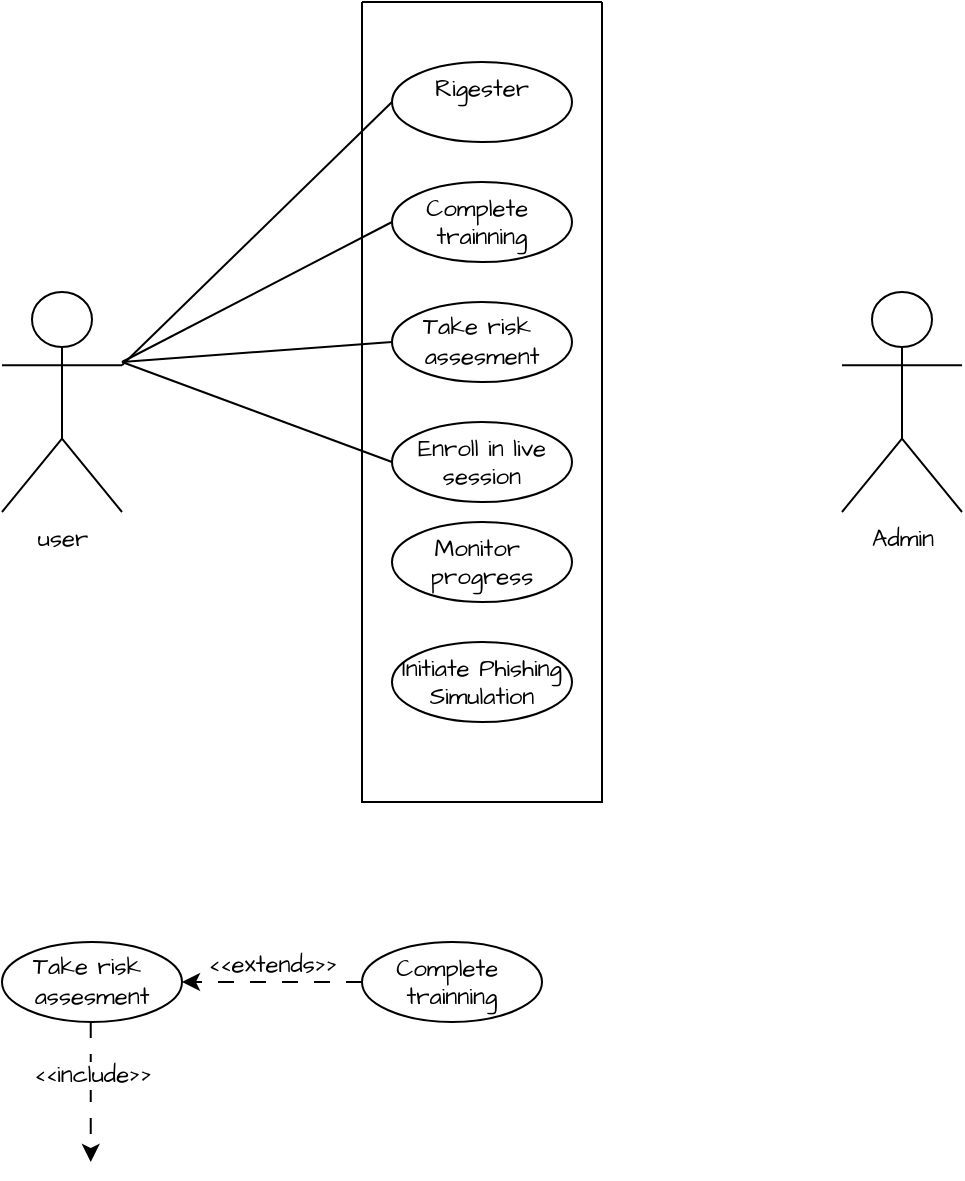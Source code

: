 <mxfile version="27.0.5">
  <diagram name="Page-1" id="uJlpT8qUm9MmapB5rZoZ">
    <mxGraphModel dx="81" dy="157" grid="1" gridSize="10" guides="1" tooltips="1" connect="1" arrows="1" fold="1" page="1" pageScale="1" pageWidth="850" pageHeight="1100" math="0" shadow="0">
      <root>
        <mxCell id="0" />
        <mxCell id="1" parent="0" />
        <mxCell id="1u8-9aTz-8cbJRuWbw3a-1" value="user" style="shape=umlActor;verticalLabelPosition=bottom;verticalAlign=top;html=1;outlineConnect=0;hachureGap=4;fontFamily=Architects Daughter;fontSource=https%3A%2F%2Ffonts.googleapis.com%2Fcss%3Ffamily%3DArchitects%2BDaughter;" vertex="1" parent="1">
          <mxGeometry x="260" y="265" width="60" height="110" as="geometry" />
        </mxCell>
        <mxCell id="1u8-9aTz-8cbJRuWbw3a-5" value="Admin" style="shape=umlActor;verticalLabelPosition=bottom;verticalAlign=top;html=1;outlineConnect=0;hachureGap=4;fontFamily=Architects Daughter;fontSource=https%3A%2F%2Ffonts.googleapis.com%2Fcss%3Ffamily%3DArchitects%2BDaughter;" vertex="1" parent="1">
          <mxGeometry x="680" y="265" width="60" height="110" as="geometry" />
        </mxCell>
        <mxCell id="1u8-9aTz-8cbJRuWbw3a-9" value="" style="swimlane;startSize=0;hachureGap=4;strokeColor=default;align=center;verticalAlign=top;fontFamily=Architects Daughter;fontSource=https%3A%2F%2Ffonts.googleapis.com%2Fcss%3Ffamily%3DArchitects%2BDaughter;fontSize=12;fontColor=default;fillColor=default;" vertex="1" parent="1">
          <mxGeometry x="440" y="120" width="120" height="400" as="geometry" />
        </mxCell>
        <mxCell id="1u8-9aTz-8cbJRuWbw3a-10" value="Rigester" style="ellipse;whiteSpace=wrap;html=1;hachureGap=4;strokeColor=default;align=center;verticalAlign=top;fontFamily=Architects Daughter;fontSource=https%3A%2F%2Ffonts.googleapis.com%2Fcss%3Ffamily%3DArchitects%2BDaughter;fontSize=12;fontColor=default;fillColor=default;" vertex="1" parent="1u8-9aTz-8cbJRuWbw3a-9">
          <mxGeometry x="15" y="30" width="90" height="40" as="geometry" />
        </mxCell>
        <mxCell id="1u8-9aTz-8cbJRuWbw3a-11" value="Complete&amp;nbsp;&lt;div&gt;trainning&lt;/div&gt;" style="ellipse;whiteSpace=wrap;html=1;hachureGap=4;strokeColor=default;align=center;verticalAlign=top;fontFamily=Architects Daughter;fontSource=https%3A%2F%2Ffonts.googleapis.com%2Fcss%3Ffamily%3DArchitects%2BDaughter;fontSize=12;fontColor=default;fillColor=default;" vertex="1" parent="1u8-9aTz-8cbJRuWbw3a-9">
          <mxGeometry x="15" y="90" width="90" height="40" as="geometry" />
        </mxCell>
        <mxCell id="1u8-9aTz-8cbJRuWbw3a-12" value="Take risk&amp;nbsp;&lt;div&gt;assesment&lt;/div&gt;" style="ellipse;html=1;hachureGap=4;strokeColor=default;align=center;verticalAlign=middle;fontFamily=Architects Daughter;fontSource=https%3A%2F%2Ffonts.googleapis.com%2Fcss%3Ffamily%3DArchitects%2BDaughter;fontSize=12;fontColor=default;fillColor=default;whiteSpace=wrap;spacing=1;" vertex="1" parent="1u8-9aTz-8cbJRuWbw3a-9">
          <mxGeometry x="15" y="150" width="90" height="40" as="geometry" />
        </mxCell>
        <mxCell id="1u8-9aTz-8cbJRuWbw3a-15" value="Monitor&amp;nbsp;&lt;div&gt;progress&lt;/div&gt;" style="ellipse;whiteSpace=wrap;html=1;hachureGap=4;strokeColor=default;align=center;verticalAlign=top;fontFamily=Architects Daughter;fontSource=https%3A%2F%2Ffonts.googleapis.com%2Fcss%3Ffamily%3DArchitects%2BDaughter;fontSize=12;fontColor=default;fillColor=default;" vertex="1" parent="1u8-9aTz-8cbJRuWbw3a-9">
          <mxGeometry x="15" y="260" width="90" height="40" as="geometry" />
        </mxCell>
        <mxCell id="1u8-9aTz-8cbJRuWbw3a-21" value="Initiate Phishing Simulation" style="ellipse;whiteSpace=wrap;html=1;hachureGap=4;strokeColor=default;align=center;verticalAlign=top;fontFamily=Architects Daughter;fontSource=https%3A%2F%2Ffonts.googleapis.com%2Fcss%3Ffamily%3DArchitects%2BDaughter;fontSize=12;fontColor=default;fillColor=default;" vertex="1" parent="1u8-9aTz-8cbJRuWbw3a-9">
          <mxGeometry x="15" y="320" width="90" height="40" as="geometry" />
        </mxCell>
        <mxCell id="1u8-9aTz-8cbJRuWbw3a-13" value="Enroll in live session" style="ellipse;whiteSpace=wrap;html=1;hachureGap=4;strokeColor=default;align=center;verticalAlign=top;fontFamily=Architects Daughter;fontSource=https%3A%2F%2Ffonts.googleapis.com%2Fcss%3Ffamily%3DArchitects%2BDaughter;fontSize=12;fontColor=default;fillColor=default;" vertex="1" parent="1">
          <mxGeometry x="455" y="330" width="90" height="40" as="geometry" />
        </mxCell>
        <mxCell id="1u8-9aTz-8cbJRuWbw3a-24" value="" style="endArrow=none;html=1;rounded=0;hachureGap=4;fontFamily=Architects Daughter;fontSource=https%3A%2F%2Ffonts.googleapis.com%2Fcss%3Ffamily%3DArchitects%2BDaughter;fontSize=12;fontColor=default;exitX=1;exitY=0.333;exitDx=0;exitDy=0;exitPerimeter=0;entryX=0;entryY=0.5;entryDx=0;entryDy=0;" edge="1" parent="1" source="1u8-9aTz-8cbJRuWbw3a-1" target="1u8-9aTz-8cbJRuWbw3a-10">
          <mxGeometry width="50" height="50" relative="1" as="geometry">
            <mxPoint x="475" y="590" as="sourcePoint" />
            <mxPoint x="525" y="540" as="targetPoint" />
          </mxGeometry>
        </mxCell>
        <mxCell id="1u8-9aTz-8cbJRuWbw3a-26" value="" style="endArrow=none;html=1;rounded=0;hachureGap=4;fontFamily=Architects Daughter;fontSource=https%3A%2F%2Ffonts.googleapis.com%2Fcss%3Ffamily%3DArchitects%2BDaughter;fontSize=12;fontColor=default;entryX=0;entryY=0.5;entryDx=0;entryDy=0;" edge="1" parent="1" target="1u8-9aTz-8cbJRuWbw3a-11">
          <mxGeometry width="50" height="50" relative="1" as="geometry">
            <mxPoint x="320" y="300" as="sourcePoint" />
            <mxPoint x="465" y="180" as="targetPoint" />
          </mxGeometry>
        </mxCell>
        <mxCell id="1u8-9aTz-8cbJRuWbw3a-27" value="" style="endArrow=none;html=1;rounded=0;hachureGap=4;fontFamily=Architects Daughter;fontSource=https%3A%2F%2Ffonts.googleapis.com%2Fcss%3Ffamily%3DArchitects%2BDaughter;fontSize=12;fontColor=default;entryX=0;entryY=0.5;entryDx=0;entryDy=0;" edge="1" parent="1" target="1u8-9aTz-8cbJRuWbw3a-12">
          <mxGeometry width="50" height="50" relative="1" as="geometry">
            <mxPoint x="320" y="300" as="sourcePoint" />
            <mxPoint x="465" y="240" as="targetPoint" />
          </mxGeometry>
        </mxCell>
        <mxCell id="1u8-9aTz-8cbJRuWbw3a-28" value="" style="endArrow=none;html=1;rounded=0;hachureGap=4;fontFamily=Architects Daughter;fontSource=https%3A%2F%2Ffonts.googleapis.com%2Fcss%3Ffamily%3DArchitects%2BDaughter;fontSize=12;fontColor=default;entryX=0;entryY=0.5;entryDx=0;entryDy=0;" edge="1" parent="1" target="1u8-9aTz-8cbJRuWbw3a-13">
          <mxGeometry width="50" height="50" relative="1" as="geometry">
            <mxPoint x="320" y="300" as="sourcePoint" />
            <mxPoint x="465" y="300" as="targetPoint" />
          </mxGeometry>
        </mxCell>
        <mxCell id="1u8-9aTz-8cbJRuWbw3a-29" value="Take risk&amp;nbsp;&lt;div&gt;assesment&lt;/div&gt;" style="ellipse;html=1;hachureGap=4;strokeColor=default;align=center;verticalAlign=middle;fontFamily=Architects Daughter;fontSource=https%3A%2F%2Ffonts.googleapis.com%2Fcss%3Ffamily%3DArchitects%2BDaughter;fontSize=12;fontColor=default;fillColor=default;whiteSpace=wrap;spacing=1;" vertex="1" parent="1">
          <mxGeometry x="260" y="590" width="90" height="40" as="geometry" />
        </mxCell>
        <mxCell id="1u8-9aTz-8cbJRuWbw3a-30" value="Complete&amp;nbsp;&lt;div&gt;trainning&lt;/div&gt;" style="ellipse;whiteSpace=wrap;html=1;hachureGap=4;strokeColor=default;align=center;verticalAlign=top;fontFamily=Architects Daughter;fontSource=https%3A%2F%2Ffonts.googleapis.com%2Fcss%3Ffamily%3DArchitects%2BDaughter;fontSize=12;fontColor=default;fillColor=default;" vertex="1" parent="1">
          <mxGeometry x="440" y="590" width="90" height="40" as="geometry" />
        </mxCell>
        <mxCell id="1u8-9aTz-8cbJRuWbw3a-31" value="" style="endArrow=classic;html=1;rounded=0;hachureGap=4;fontFamily=Architects Daughter;fontSource=https%3A%2F%2Ffonts.googleapis.com%2Fcss%3Ffamily%3DArchitects%2BDaughter;fontSize=12;fontColor=default;dashed=1;dashPattern=8 8;exitX=0;exitY=0.5;exitDx=0;exitDy=0;entryX=1;entryY=0.5;entryDx=0;entryDy=0;" edge="1" parent="1" source="1u8-9aTz-8cbJRuWbw3a-30" target="1u8-9aTz-8cbJRuWbw3a-29">
          <mxGeometry relative="1" as="geometry">
            <mxPoint x="410" y="609.6" as="sourcePoint" />
            <mxPoint x="360" y="609.6" as="targetPoint" />
          </mxGeometry>
        </mxCell>
        <mxCell id="1u8-9aTz-8cbJRuWbw3a-32" value="&amp;lt;&amp;lt;extends&amp;gt;&amp;gt;" style="edgeLabel;resizable=0;html=1;;align=center;verticalAlign=bottom;hachureGap=4;strokeColor=default;fontFamily=Architects Daughter;fontSource=https%3A%2F%2Ffonts.googleapis.com%2Fcss%3Ffamily%3DArchitects%2BDaughter;fontSize=12;fontColor=default;fillColor=default;" connectable="0" vertex="1" parent="1u8-9aTz-8cbJRuWbw3a-31">
          <mxGeometry relative="1" as="geometry" />
        </mxCell>
        <mxCell id="1u8-9aTz-8cbJRuWbw3a-33" value="" style="endArrow=classic;html=1;rounded=0;hachureGap=4;fontFamily=Architects Daughter;fontSource=https%3A%2F%2Ffonts.googleapis.com%2Fcss%3Ffamily%3DArchitects%2BDaughter;fontSize=12;fontColor=default;dashed=1;dashPattern=8 8;exitX=0;exitY=0.5;exitDx=0;exitDy=0;" edge="1" parent="1">
          <mxGeometry relative="1" as="geometry">
            <mxPoint x="304.37" y="630" as="sourcePoint" />
            <mxPoint x="304.37" y="700" as="targetPoint" />
          </mxGeometry>
        </mxCell>
        <mxCell id="1u8-9aTz-8cbJRuWbw3a-34" value="&amp;lt;&amp;lt;include&amp;gt;&amp;gt;" style="edgeLabel;resizable=0;html=1;;align=center;verticalAlign=bottom;hachureGap=4;strokeColor=default;fontFamily=Architects Daughter;fontSource=https%3A%2F%2Ffonts.googleapis.com%2Fcss%3Ffamily%3DArchitects%2BDaughter;fontSize=12;fontColor=default;fillColor=default;" connectable="0" vertex="1" parent="1u8-9aTz-8cbJRuWbw3a-33">
          <mxGeometry relative="1" as="geometry" />
        </mxCell>
      </root>
    </mxGraphModel>
  </diagram>
</mxfile>
